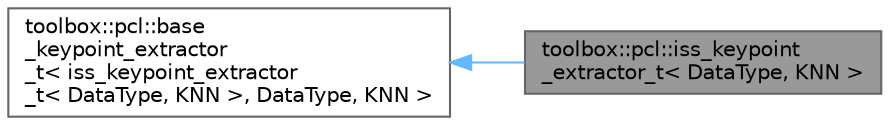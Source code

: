 digraph "toolbox::pcl::iss_keypoint_extractor_t&lt; DataType, KNN &gt;"
{
 // LATEX_PDF_SIZE
  bgcolor="transparent";
  edge [fontname=Helvetica,fontsize=10,labelfontname=Helvetica,labelfontsize=10];
  node [fontname=Helvetica,fontsize=10,shape=box,height=0.2,width=0.4];
  rankdir="LR";
  Node1 [id="Node000001",label="toolbox::pcl::iss_keypoint\l_extractor_t\< DataType, KNN \>",height=0.2,width=0.4,color="gray40", fillcolor="grey60", style="filled", fontcolor="black",tooltip="ISS (Intrinsic Shape Signatures) 关键点提取器 / ISS (Intrinsic Shape Signatures) keypoint extractor."];
  Node2 -> Node1 [id="edge1_Node000001_Node000002",dir="back",color="steelblue1",style="solid",tooltip=" "];
  Node2 [id="Node000002",label="toolbox::pcl::base\l_keypoint_extractor\l_t\< iss_keypoint_extractor\l_t\< DataType, KNN \>, DataType, KNN \>",height=0.2,width=0.4,color="gray40", fillcolor="white", style="filled",URL="$classtoolbox_1_1pcl_1_1base__keypoint__extractor__t.html",tooltip=" "];
}
